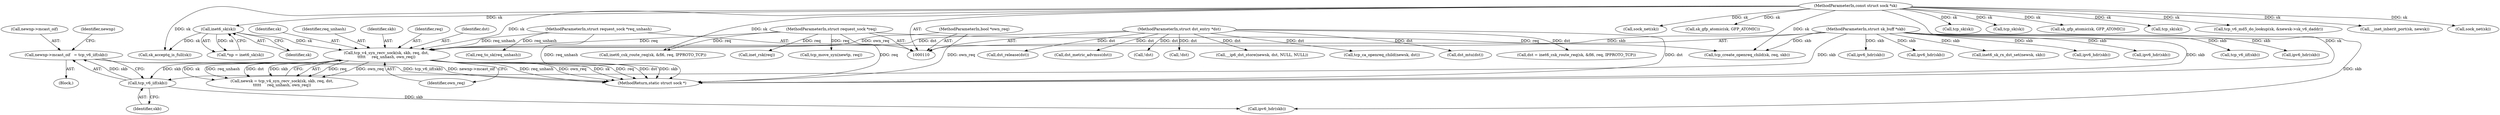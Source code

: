 digraph "0_linux_45f6fad84cc305103b28d73482b344d7f5b76f39_17@pointer" {
"1000229" [label="(Call,newnp->mcast_oif   = tcp_v6_iif(skb))"];
"1000233" [label="(Call,tcp_v6_iif(skb))"];
"1000141" [label="(Call,tcp_v4_syn_recv_sock(sk, skb, req, dst,\n\t\t\t\t\t     req_unhash, own_req))"];
"1000123" [label="(Call,inet6_sk(sk))"];
"1000111" [label="(MethodParameterIn,const struct sock *sk)"];
"1000112" [label="(MethodParameterIn,struct sk_buff *skb)"];
"1000113" [label="(MethodParameterIn,struct request_sock *req)"];
"1000114" [label="(MethodParameterIn,struct dst_entry *dst)"];
"1000115" [label="(MethodParameterIn,struct request_sock *req_unhash)"];
"1000116" [label="(MethodParameterIn,bool *own_req)"];
"1000234" [label="(Identifier,skb)"];
"1000141" [label="(Call,tcp_v4_syn_recv_sock(sk, skb, req, dst,\n\t\t\t\t\t     req_unhash, own_req))"];
"1000640" [label="(Call,sock_net(sk))"];
"1000430" [label="(Call,ipv6_hdr(skb))"];
"1000313" [label="(Call,inet6_sk_rx_dst_set(newsk, skb))"];
"1000139" [label="(Call,newsk = tcp_v4_syn_recv_sock(sk, skb, req, dst,\n\t\t\t\t\t     req_unhash, own_req))"];
"1000248" [label="(Call,ipv6_hdr(skb))"];
"1000487" [label="(Call,dst_mtu(dst))"];
"1000281" [label="(Call,dst = inet6_csk_route_req(sk, &fl6, req, IPPROTO_TCP))"];
"1000230" [label="(Call,newnp->mcast_oif)"];
"1000113" [label="(MethodParameterIn,struct request_sock *req)"];
"1000240" [label="(Call,ipv6_hdr(skb))"];
"1000565" [label="(Call,sk_gfp_atomic(sk, GFP_ATOMIC))"];
"1000422" [label="(Call,ipv6_hdr(skb))"];
"1000124" [label="(Identifier,sk)"];
"1000295" [label="(Call,tcp_create_openreq_child(sk, req, skb))"];
"1000519" [label="(Call,tcp_sk(sk))"];
"1000229" [label="(Call,newnp->mcast_oif   = tcp_v6_iif(skb))"];
"1000415" [label="(Call,tcp_v6_iif(skb))"];
"1000271" [label="(Call,inet_rsk(req))"];
"1000636" [label="(Call,dst_release(dst))"];
"1000499" [label="(Call,tcp_sk(sk))"];
"1000116" [label="(MethodParameterIn,bool *own_req)"];
"1000585" [label="(Call,req_to_sk(req_unhash))"];
"1000123" [label="(Call,inet6_sk(sk))"];
"1000607" [label="(Call,sk_gfp_atomic(sk, GFP_ATOMIC))"];
"1000233" [label="(Call,tcp_v6_iif(skb))"];
"1000493" [label="(Call,dst_metric_advmss(dst))"];
"1000274" [label="(Call,sk_acceptq_is_full(sk))"];
"1000645" [label="(MethodReturn,static struct sock *)"];
"1000111" [label="(MethodParameterIn,const struct sock *sk)"];
"1000278" [label="(Call,!dst)"];
"1000142" [label="(Identifier,sk)"];
"1000506" [label="(Call,tcp_sk(sk))"];
"1000541" [label="(Call,tcp_v6_md5_do_lookup(sk, &newsk->sk_v6_daddr))"];
"1000570" [label="(Call,__inet_inherit_port(sk, newsk))"];
"1000632" [label="(Call,sock_net(sk))"];
"1000237" [label="(Identifier,newnp)"];
"1000283" [label="(Call,inet6_csk_route_req(sk, &fl6, req, IPPROTO_TCP))"];
"1000146" [label="(Identifier,req_unhash)"];
"1000143" [label="(Identifier,skb)"];
"1000115" [label="(MethodParameterIn,struct request_sock *req_unhash)"];
"1000259" [label="(Call,ipv6_hdr(skb))"];
"1000290" [label="(Call,!dst)"];
"1000308" [label="(Call,__ip6_dst_store(newsk, dst, NULL, NULL))"];
"1000482" [label="(Call,tcp_ca_openreq_child(newsk, dst))"];
"1000147" [label="(Identifier,own_req)"];
"1000144" [label="(Identifier,req)"];
"1000441" [label="(Call,ipv6_hdr(skb))"];
"1000112" [label="(MethodParameterIn,struct sk_buff *skb)"];
"1000121" [label="(Call,*np = inet6_sk(sk))"];
"1000114" [label="(MethodParameterIn,struct dst_entry *dst)"];
"1000591" [label="(Call,tcp_move_syn(newtp, req))"];
"1000145" [label="(Identifier,dst)"];
"1000138" [label="(Block,)"];
"1000229" -> "1000138"  [label="AST: "];
"1000229" -> "1000233"  [label="CFG: "];
"1000230" -> "1000229"  [label="AST: "];
"1000233" -> "1000229"  [label="AST: "];
"1000237" -> "1000229"  [label="CFG: "];
"1000229" -> "1000645"  [label="DDG: tcp_v6_iif(skb)"];
"1000229" -> "1000645"  [label="DDG: newnp->mcast_oif"];
"1000233" -> "1000229"  [label="DDG: skb"];
"1000233" -> "1000234"  [label="CFG: "];
"1000234" -> "1000233"  [label="AST: "];
"1000141" -> "1000233"  [label="DDG: skb"];
"1000112" -> "1000233"  [label="DDG: skb"];
"1000233" -> "1000240"  [label="DDG: skb"];
"1000141" -> "1000139"  [label="AST: "];
"1000141" -> "1000147"  [label="CFG: "];
"1000142" -> "1000141"  [label="AST: "];
"1000143" -> "1000141"  [label="AST: "];
"1000144" -> "1000141"  [label="AST: "];
"1000145" -> "1000141"  [label="AST: "];
"1000146" -> "1000141"  [label="AST: "];
"1000147" -> "1000141"  [label="AST: "];
"1000139" -> "1000141"  [label="CFG: "];
"1000141" -> "1000645"  [label="DDG: sk"];
"1000141" -> "1000645"  [label="DDG: req"];
"1000141" -> "1000645"  [label="DDG: dst"];
"1000141" -> "1000645"  [label="DDG: skb"];
"1000141" -> "1000645"  [label="DDG: req_unhash"];
"1000141" -> "1000645"  [label="DDG: own_req"];
"1000141" -> "1000139"  [label="DDG: req"];
"1000141" -> "1000139"  [label="DDG: own_req"];
"1000141" -> "1000139"  [label="DDG: sk"];
"1000141" -> "1000139"  [label="DDG: req_unhash"];
"1000141" -> "1000139"  [label="DDG: dst"];
"1000141" -> "1000139"  [label="DDG: skb"];
"1000123" -> "1000141"  [label="DDG: sk"];
"1000111" -> "1000141"  [label="DDG: sk"];
"1000112" -> "1000141"  [label="DDG: skb"];
"1000113" -> "1000141"  [label="DDG: req"];
"1000114" -> "1000141"  [label="DDG: dst"];
"1000115" -> "1000141"  [label="DDG: req_unhash"];
"1000116" -> "1000141"  [label="DDG: own_req"];
"1000123" -> "1000121"  [label="AST: "];
"1000123" -> "1000124"  [label="CFG: "];
"1000124" -> "1000123"  [label="AST: "];
"1000121" -> "1000123"  [label="CFG: "];
"1000123" -> "1000121"  [label="DDG: sk"];
"1000111" -> "1000123"  [label="DDG: sk"];
"1000123" -> "1000274"  [label="DDG: sk"];
"1000111" -> "1000110"  [label="AST: "];
"1000111" -> "1000645"  [label="DDG: sk"];
"1000111" -> "1000274"  [label="DDG: sk"];
"1000111" -> "1000283"  [label="DDG: sk"];
"1000111" -> "1000295"  [label="DDG: sk"];
"1000111" -> "1000499"  [label="DDG: sk"];
"1000111" -> "1000506"  [label="DDG: sk"];
"1000111" -> "1000519"  [label="DDG: sk"];
"1000111" -> "1000541"  [label="DDG: sk"];
"1000111" -> "1000565"  [label="DDG: sk"];
"1000111" -> "1000570"  [label="DDG: sk"];
"1000111" -> "1000607"  [label="DDG: sk"];
"1000111" -> "1000632"  [label="DDG: sk"];
"1000111" -> "1000640"  [label="DDG: sk"];
"1000112" -> "1000110"  [label="AST: "];
"1000112" -> "1000645"  [label="DDG: skb"];
"1000112" -> "1000240"  [label="DDG: skb"];
"1000112" -> "1000248"  [label="DDG: skb"];
"1000112" -> "1000259"  [label="DDG: skb"];
"1000112" -> "1000295"  [label="DDG: skb"];
"1000112" -> "1000313"  [label="DDG: skb"];
"1000112" -> "1000415"  [label="DDG: skb"];
"1000112" -> "1000422"  [label="DDG: skb"];
"1000112" -> "1000430"  [label="DDG: skb"];
"1000112" -> "1000441"  [label="DDG: skb"];
"1000113" -> "1000110"  [label="AST: "];
"1000113" -> "1000645"  [label="DDG: req"];
"1000113" -> "1000271"  [label="DDG: req"];
"1000113" -> "1000283"  [label="DDG: req"];
"1000113" -> "1000295"  [label="DDG: req"];
"1000113" -> "1000591"  [label="DDG: req"];
"1000114" -> "1000110"  [label="AST: "];
"1000114" -> "1000645"  [label="DDG: dst"];
"1000114" -> "1000278"  [label="DDG: dst"];
"1000114" -> "1000281"  [label="DDG: dst"];
"1000114" -> "1000290"  [label="DDG: dst"];
"1000114" -> "1000308"  [label="DDG: dst"];
"1000114" -> "1000482"  [label="DDG: dst"];
"1000114" -> "1000487"  [label="DDG: dst"];
"1000114" -> "1000493"  [label="DDG: dst"];
"1000114" -> "1000636"  [label="DDG: dst"];
"1000115" -> "1000110"  [label="AST: "];
"1000115" -> "1000645"  [label="DDG: req_unhash"];
"1000115" -> "1000585"  [label="DDG: req_unhash"];
"1000116" -> "1000110"  [label="AST: "];
"1000116" -> "1000645"  [label="DDG: own_req"];
}
